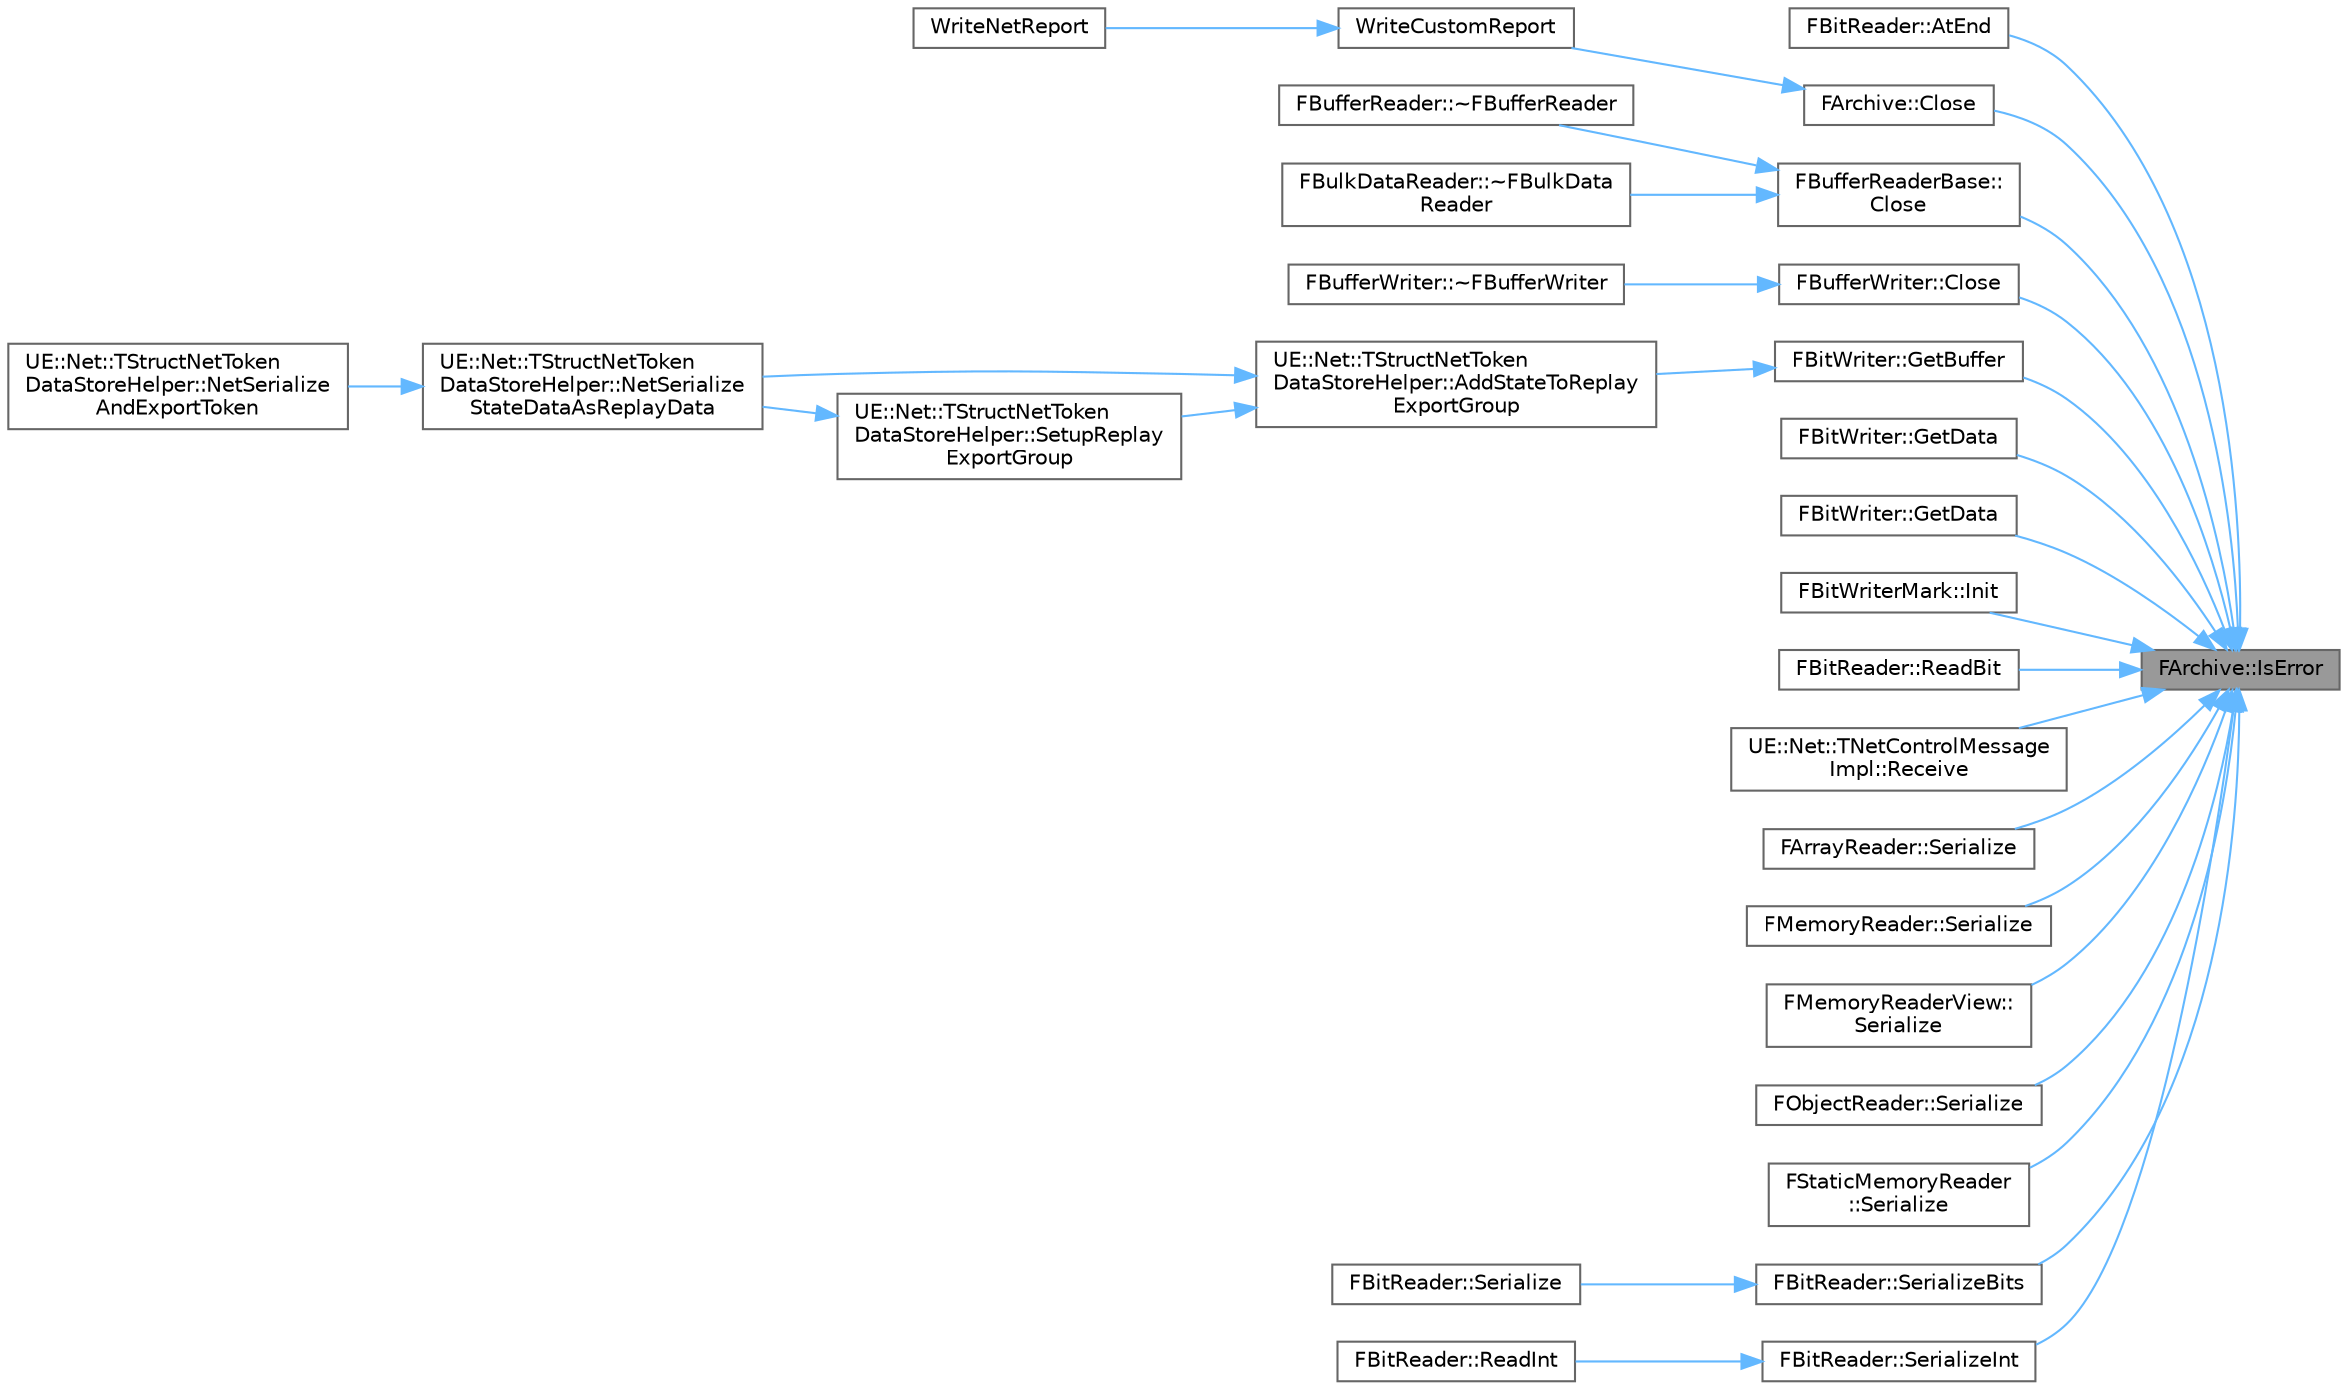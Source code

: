 digraph "FArchive::IsError"
{
 // INTERACTIVE_SVG=YES
 // LATEX_PDF_SIZE
  bgcolor="transparent";
  edge [fontname=Helvetica,fontsize=10,labelfontname=Helvetica,labelfontsize=10];
  node [fontname=Helvetica,fontsize=10,shape=box,height=0.2,width=0.4];
  rankdir="RL";
  Node1 [id="Node000001",label="FArchive::IsError",height=0.2,width=0.4,color="gray40", fillcolor="grey60", style="filled", fontcolor="black",tooltip="Returns true if this archive contains errors, which means that further serialization is generally not..."];
  Node1 -> Node2 [id="edge1_Node000001_Node000002",dir="back",color="steelblue1",style="solid",tooltip=" "];
  Node2 [id="Node000002",label="FBitReader::AtEnd",height=0.2,width=0.4,color="grey40", fillcolor="white", style="filled",URL="$d8/d4a/structFBitReader.html#ae507e65a9c00bf07970870e0aab84435",tooltip="Returns true if the current location within the backing data storage is at the end,..."];
  Node1 -> Node3 [id="edge2_Node000001_Node000003",dir="back",color="steelblue1",style="solid",tooltip=" "];
  Node3 [id="Node000003",label="FArchive::Close",height=0.2,width=0.4,color="grey40", fillcolor="white", style="filled",URL="$d0/df8/classFArchive.html#ab079f5fc46927684a0b3178abe667928",tooltip="Attempts to close and finalize any handles used for backing data storage, returns true if it succeede..."];
  Node3 -> Node4 [id="edge3_Node000003_Node000004",dir="back",color="steelblue1",style="solid",tooltip=" "];
  Node4 [id="Node000004",label="WriteCustomReport",height=0.2,width=0.4,color="grey40", fillcolor="white", style="filled",URL="$d7/d99/ModularVehicleDebug_8h.html#af7c55c66f65dbfc1fb5f800305736bf5",tooltip=" "];
  Node4 -> Node5 [id="edge4_Node000004_Node000005",dir="back",color="steelblue1",style="solid",tooltip=" "];
  Node5 [id="Node000005",label="WriteNetReport",height=0.2,width=0.4,color="grey40", fillcolor="white", style="filled",URL="$d7/d99/ModularVehicleDebug_8h.html#ad4a2f5ece374521946d16019e6fc8148",tooltip=" "];
  Node1 -> Node6 [id="edge5_Node000001_Node000006",dir="back",color="steelblue1",style="solid",tooltip=" "];
  Node6 [id="Node000006",label="FBufferReaderBase::\lClose",height=0.2,width=0.4,color="grey40", fillcolor="white", style="filled",URL="$de/d15/classFBufferReaderBase.html#a584f5fbdf032bcd9c4998e2da96273f7",tooltip="Attempts to close and finalize any handles used for backing data storage, returns true if it succeede..."];
  Node6 -> Node7 [id="edge6_Node000006_Node000007",dir="back",color="steelblue1",style="solid",tooltip=" "];
  Node7 [id="Node000007",label="FBufferReader::~FBufferReader",height=0.2,width=0.4,color="grey40", fillcolor="white", style="filled",URL="$da/d93/classFBufferReader.html#a34c4c22394a19cdbfc8fba0e3b4e342f",tooltip=" "];
  Node6 -> Node8 [id="edge7_Node000006_Node000008",dir="back",color="steelblue1",style="solid",tooltip=" "];
  Node8 [id="Node000008",label="FBulkDataReader::~FBulkData\lReader",height=0.2,width=0.4,color="grey40", fillcolor="white", style="filled",URL="$db/dd7/classFBulkDataReader.html#a2df8d5ac088d9fab71daa54505edaac2",tooltip=" "];
  Node1 -> Node9 [id="edge8_Node000001_Node000009",dir="back",color="steelblue1",style="solid",tooltip=" "];
  Node9 [id="Node000009",label="FBufferWriter::Close",height=0.2,width=0.4,color="grey40", fillcolor="white", style="filled",URL="$d0/d97/classFBufferWriter.html#a9b5bdf60f7ace783f2af9d82fb04dd80",tooltip="Attempts to close and finalize any handles used for backing data storage, returns true if it succeede..."];
  Node9 -> Node10 [id="edge9_Node000009_Node000010",dir="back",color="steelblue1",style="solid",tooltip=" "];
  Node10 [id="Node000010",label="FBufferWriter::~FBufferWriter",height=0.2,width=0.4,color="grey40", fillcolor="white", style="filled",URL="$d0/d97/classFBufferWriter.html#af7339e77fe909f14a1a1c4f2494487d4",tooltip=" "];
  Node1 -> Node11 [id="edge10_Node000001_Node000011",dir="back",color="steelblue1",style="solid",tooltip=" "];
  Node11 [id="Node000011",label="FBitWriter::GetBuffer",height=0.2,width=0.4,color="grey40", fillcolor="white", style="filled",URL="$d1/de9/structFBitWriter.html#a21761c3eacb22859b85ac0fa7f7bca8b",tooltip=" "];
  Node11 -> Node12 [id="edge11_Node000011_Node000012",dir="back",color="steelblue1",style="solid",tooltip=" "];
  Node12 [id="Node000012",label="UE::Net::TStructNetToken\lDataStoreHelper::AddStateToReplay\lExportGroup",height=0.2,width=0.4,color="grey40", fillcolor="white", style="filled",URL="$d0/ddd/classUE_1_1Net_1_1TStructNetTokenDataStoreHelper.html#a78a58a824ec0fdc5529482f29bc9ba76",tooltip=" "];
  Node12 -> Node13 [id="edge12_Node000012_Node000013",dir="back",color="steelblue1",style="solid",tooltip=" "];
  Node13 [id="Node000013",label="UE::Net::TStructNetToken\lDataStoreHelper::NetSerialize\lStateDataAsReplayData",height=0.2,width=0.4,color="grey40", fillcolor="white", style="filled",URL="$d0/ddd/classUE_1_1Net_1_1TStructNetTokenDataStoreHelper.html#af9752d58505cd7f7b76564b72d40c900",tooltip=" "];
  Node13 -> Node14 [id="edge13_Node000013_Node000014",dir="back",color="steelblue1",style="solid",tooltip=" "];
  Node14 [id="Node000014",label="UE::Net::TStructNetToken\lDataStoreHelper::NetSerialize\lAndExportToken",height=0.2,width=0.4,color="grey40", fillcolor="white", style="filled",URL="$d0/ddd/classUE_1_1Net_1_1TStructNetTokenDataStoreHelper.html#aa2ef940c08d21126718da77b86253e1e",tooltip=" "];
  Node12 -> Node15 [id="edge14_Node000012_Node000015",dir="back",color="steelblue1",style="solid",tooltip=" "];
  Node15 [id="Node000015",label="UE::Net::TStructNetToken\lDataStoreHelper::SetupReplay\lExportGroup",height=0.2,width=0.4,color="grey40", fillcolor="white", style="filled",URL="$d0/ddd/classUE_1_1Net_1_1TStructNetTokenDataStoreHelper.html#a523788912906d4713b96947340821dd7",tooltip=" "];
  Node15 -> Node13 [id="edge15_Node000015_Node000013",dir="back",color="steelblue1",style="solid",tooltip=" "];
  Node1 -> Node16 [id="edge16_Node000001_Node000016",dir="back",color="steelblue1",style="solid",tooltip=" "];
  Node16 [id="Node000016",label="FBitWriter::GetData",height=0.2,width=0.4,color="grey40", fillcolor="white", style="filled",URL="$d1/de9/structFBitWriter.html#a12e2c455d1e92e661cefd3185632c4f7",tooltip="Returns a pointer to our internal buffer."];
  Node1 -> Node17 [id="edge17_Node000001_Node000017",dir="back",color="steelblue1",style="solid",tooltip=" "];
  Node17 [id="Node000017",label="FBitWriter::GetData",height=0.2,width=0.4,color="grey40", fillcolor="white", style="filled",URL="$d1/de9/structFBitWriter.html#aa1646fd46b4c4000f89f468b3337de2f",tooltip=" "];
  Node1 -> Node18 [id="edge18_Node000001_Node000018",dir="back",color="steelblue1",style="solid",tooltip=" "];
  Node18 [id="Node000018",label="FBitWriterMark::Init",height=0.2,width=0.4,color="grey40", fillcolor="white", style="filled",URL="$db/dca/structFBitWriterMark.html#a50f246a3d65dad830e623ae40a4a2a9a",tooltip=" "];
  Node1 -> Node19 [id="edge19_Node000001_Node000019",dir="back",color="steelblue1",style="solid",tooltip=" "];
  Node19 [id="Node000019",label="FBitReader::ReadBit",height=0.2,width=0.4,color="grey40", fillcolor="white", style="filled",URL="$d8/d4a/structFBitReader.html#a4a2888c8cb504bbefd3db0ce61fbeb5a",tooltip=" "];
  Node1 -> Node20 [id="edge20_Node000001_Node000020",dir="back",color="steelblue1",style="solid",tooltip=" "];
  Node20 [id="Node000020",label="UE::Net::TNetControlMessage\lImpl::Receive",height=0.2,width=0.4,color="grey40", fillcolor="white", style="filled",URL="$df/d09/classUE_1_1Net_1_1TNetControlMessageImpl.html#a36e53933f0486c5f9188c00229c3ca7c",tooltip="receives a message of this type from the passed in bunch"];
  Node1 -> Node21 [id="edge21_Node000001_Node000021",dir="back",color="steelblue1",style="solid",tooltip=" "];
  Node21 [id="Node000021",label="FArrayReader::Serialize",height=0.2,width=0.4,color="grey40", fillcolor="white", style="filled",URL="$da/d60/classFArrayReader.html#aca13ecb3f69fdbefadcf387137b52329",tooltip=" "];
  Node1 -> Node22 [id="edge22_Node000001_Node000022",dir="back",color="steelblue1",style="solid",tooltip=" "];
  Node22 [id="Node000022",label="FMemoryReader::Serialize",height=0.2,width=0.4,color="grey40", fillcolor="white", style="filled",URL="$d9/d52/classFMemoryReader.html#abccca3eb3f48700f9a285cf02d1c6d79",tooltip=" "];
  Node1 -> Node23 [id="edge23_Node000001_Node000023",dir="back",color="steelblue1",style="solid",tooltip=" "];
  Node23 [id="Node000023",label="FMemoryReaderView::\lSerialize",height=0.2,width=0.4,color="grey40", fillcolor="white", style="filled",URL="$df/d0b/classFMemoryReaderView.html#a8591f6437bdd7615187c59f2c35663c5",tooltip=" "];
  Node1 -> Node24 [id="edge24_Node000001_Node000024",dir="back",color="steelblue1",style="solid",tooltip=" "];
  Node24 [id="Node000024",label="FObjectReader::Serialize",height=0.2,width=0.4,color="grey40", fillcolor="white", style="filled",URL="$df/de4/classFObjectReader.html#ac475a75d1dcb1f6df03e74fcaaffaf95",tooltip=" "];
  Node1 -> Node25 [id="edge25_Node000001_Node000025",dir="back",color="steelblue1",style="solid",tooltip=" "];
  Node25 [id="Node000025",label="FStaticMemoryReader\l::Serialize",height=0.2,width=0.4,color="grey40", fillcolor="white", style="filled",URL="$d4/d09/classFStaticMemoryReader.html#aa52e29ed098f290186f8646d32efb7b7",tooltip=" "];
  Node1 -> Node26 [id="edge26_Node000001_Node000026",dir="back",color="steelblue1",style="solid",tooltip=" "];
  Node26 [id="Node000026",label="FBitReader::SerializeBits",height=0.2,width=0.4,color="grey40", fillcolor="white", style="filled",URL="$d8/d4a/structFBitReader.html#a626fd9c3211924ac017ed6a924fa85e3",tooltip=" "];
  Node26 -> Node27 [id="edge27_Node000026_Node000027",dir="back",color="steelblue1",style="solid",tooltip=" "];
  Node27 [id="Node000027",label="FBitReader::Serialize",height=0.2,width=0.4,color="grey40", fillcolor="white", style="filled",URL="$d8/d4a/structFBitReader.html#ac8875ac205987eb2900e4b8cc2a65b56",tooltip=" "];
  Node1 -> Node28 [id="edge28_Node000001_Node000028",dir="back",color="steelblue1",style="solid",tooltip=" "];
  Node28 [id="Node000028",label="FBitReader::SerializeInt",height=0.2,width=0.4,color="grey40", fillcolor="white", style="filled",URL="$d8/d4a/structFBitReader.html#a61880b804e74d33738e6767039489059",tooltip=" "];
  Node28 -> Node29 [id="edge29_Node000028_Node000029",dir="back",color="steelblue1",style="solid",tooltip=" "];
  Node29 [id="Node000029",label="FBitReader::ReadInt",height=0.2,width=0.4,color="grey40", fillcolor="white", style="filled",URL="$d8/d4a/structFBitReader.html#a196ede767b9b0aa8188e5cd7b6dd0614",tooltip=" "];
}
